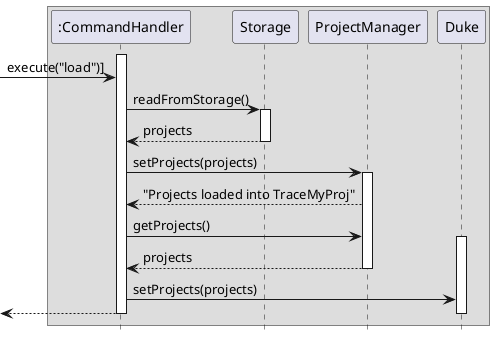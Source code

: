@startuml
hide footbox

box
participant ":CommandHandler" as CommandHandler
participant "Storage" as Storage
participant "ProjectManager" as ProjectManager
participant "Duke" as Duke
end box

activate CommandHandler
[-> CommandHandler : execute("load")]

CommandHandler -> Storage :  readFromStorage()
activate Storage

Storage --> CommandHandler : projects
deactivate Storage

CommandHandler -> ProjectManager : setProjects(projects)
activate ProjectManager

ProjectManager --> CommandHandler : "Projects loaded into TraceMyProj"


CommandHandler -> ProjectManager : getProjects()
activate Duke

ProjectManager --> CommandHandler : projects
deactivate ProjectManager

CommandHandler -> Duke : setProjects(projects)
[<-- CommandHandler :

deactivate CommandHandler
deactivate Duke



@enduml
